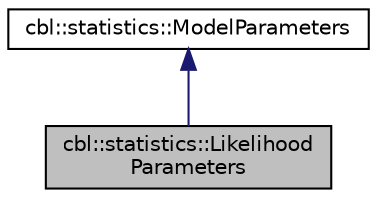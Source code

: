 digraph "cbl::statistics::LikelihoodParameters"
{
  edge [fontname="Helvetica",fontsize="10",labelfontname="Helvetica",labelfontsize="10"];
  node [fontname="Helvetica",fontsize="10",shape=record];
  Node0 [label="cbl::statistics::Likelihood\lParameters",height=0.2,width=0.4,color="black", fillcolor="grey75", style="filled", fontcolor="black"];
  Node1 -> Node0 [dir="back",color="midnightblue",fontsize="10",style="solid",fontname="Helvetica"];
  Node1 [label="cbl::statistics::ModelParameters",height=0.2,width=0.4,color="black", fillcolor="white", style="filled",URL="$d6/ddb/classcbl_1_1statistics_1_1ModelParameters.html",tooltip="The class ModelParameters. "];
}
